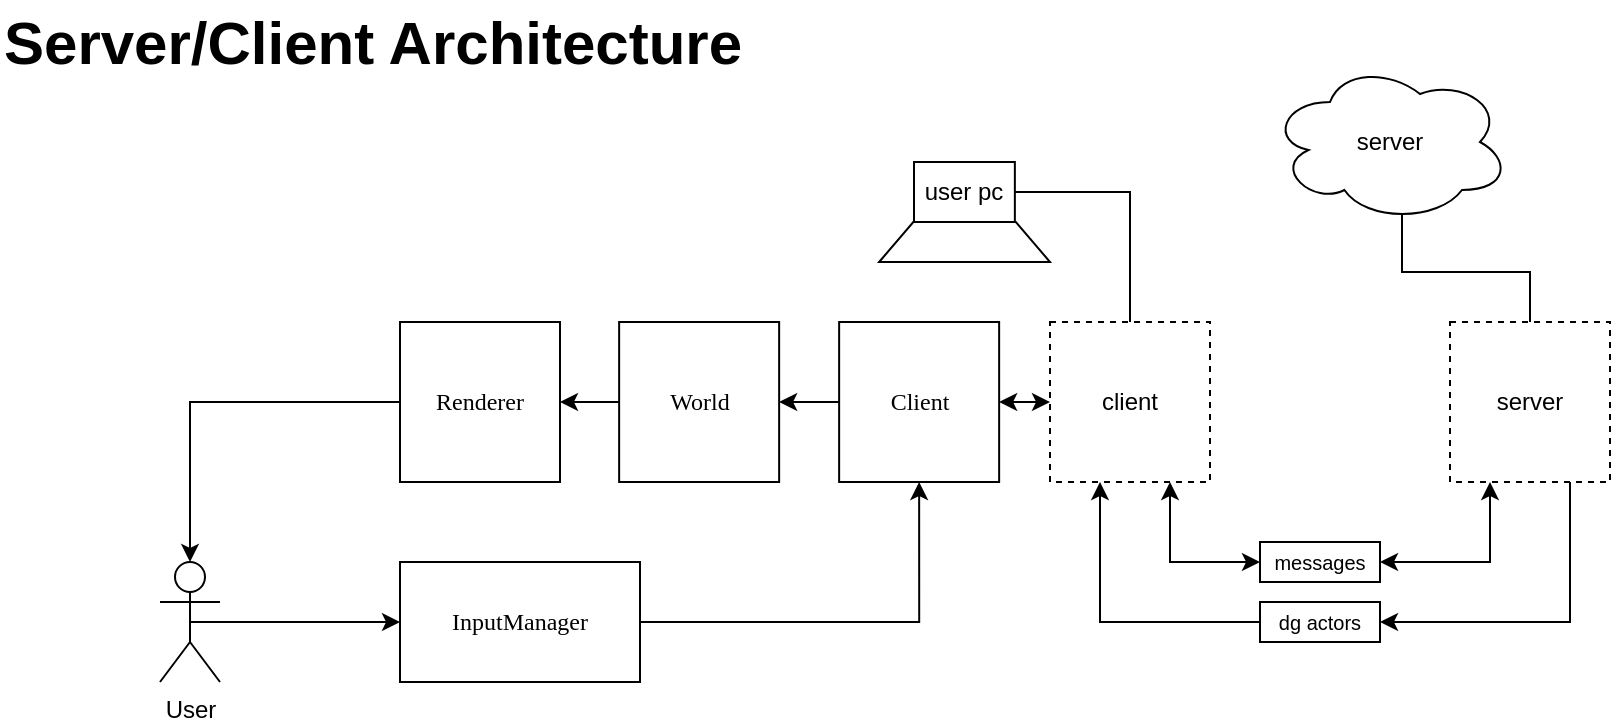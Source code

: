 <mxfile version="12.4.2" type="device" pages="1"><diagram id="RDQSFykM7-zqGPPUzzlx" name="Page-1"><mxGraphModel dx="905" dy="805" grid="1" gridSize="10" guides="1" tooltips="1" connect="1" arrows="1" fold="1" page="1" pageScale="1" pageWidth="827" pageHeight="1169" math="0" shadow="0"><root><mxCell id="0"/><mxCell id="1" parent="0"/><mxCell id="XGqBMintr5Px0yJvcS8a-64" style="edgeStyle=orthogonalEdgeStyle;rounded=0;orthogonalLoop=1;jettySize=auto;html=1;exitX=0;exitY=0.5;exitDx=0;exitDy=0;entryX=1;entryY=0.5;entryDx=0;entryDy=0;fontSize=12;startArrow=classic;startFill=1;" edge="1" parent="1" source="XGqBMintr5Px0yJvcS8a-31" target="XGqBMintr5Px0yJvcS8a-63"><mxGeometry relative="1" as="geometry"/></mxCell><mxCell id="XGqBMintr5Px0yJvcS8a-78" style="edgeStyle=orthogonalEdgeStyle;rounded=0;orthogonalLoop=1;jettySize=auto;html=1;exitX=0.75;exitY=1;exitDx=0;exitDy=0;entryX=0;entryY=0.5;entryDx=0;entryDy=0;startArrow=classic;startFill=1;fontSize=12;" edge="1" parent="1" source="XGqBMintr5Px0yJvcS8a-31" target="XGqBMintr5Px0yJvcS8a-77"><mxGeometry relative="1" as="geometry"/></mxCell><mxCell id="XGqBMintr5Px0yJvcS8a-31" value="client" style="whiteSpace=wrap;html=1;aspect=fixed;dashed=1;" vertex="1" parent="1"><mxGeometry x="525" y="160" width="80" height="80" as="geometry"/></mxCell><mxCell id="XGqBMintr5Px0yJvcS8a-56" style="edgeStyle=orthogonalEdgeStyle;rounded=0;orthogonalLoop=1;jettySize=auto;html=1;exitX=0.75;exitY=1;exitDx=0;exitDy=0;entryX=1;entryY=0.5;entryDx=0;entryDy=0;fontSize=12;" edge="1" parent="1" source="XGqBMintr5Px0yJvcS8a-32" target="XGqBMintr5Px0yJvcS8a-55"><mxGeometry relative="1" as="geometry"/></mxCell><mxCell id="XGqBMintr5Px0yJvcS8a-32" value="server" style="whiteSpace=wrap;html=1;aspect=fixed;dashed=1;" vertex="1" parent="1"><mxGeometry x="725" y="160" width="80" height="80" as="geometry"/></mxCell><mxCell id="XGqBMintr5Px0yJvcS8a-58" style="edgeStyle=orthogonalEdgeStyle;rounded=0;orthogonalLoop=1;jettySize=auto;html=1;exitX=0.55;exitY=0.95;exitDx=0;exitDy=0;exitPerimeter=0;entryX=0.5;entryY=0;entryDx=0;entryDy=0;fontSize=12;endArrow=none;endFill=0;" edge="1" parent="1" source="XGqBMintr5Px0yJvcS8a-38" target="XGqBMintr5Px0yJvcS8a-32"><mxGeometry relative="1" as="geometry"/></mxCell><mxCell id="XGqBMintr5Px0yJvcS8a-38" value="server" style="ellipse;shape=cloud;whiteSpace=wrap;html=1;" vertex="1" parent="1"><mxGeometry x="635" y="30" width="120" height="80" as="geometry"/></mxCell><mxCell id="XGqBMintr5Px0yJvcS8a-39" value="" style="shape=trapezoid;perimeter=trapezoidPerimeter;whiteSpace=wrap;html=1;" vertex="1" parent="1"><mxGeometry x="439.57" y="110" width="85.43" height="20" as="geometry"/></mxCell><mxCell id="XGqBMintr5Px0yJvcS8a-48" style="edgeStyle=orthogonalEdgeStyle;rounded=0;orthogonalLoop=1;jettySize=auto;html=1;exitX=1;exitY=0.5;exitDx=0;exitDy=0;entryX=0.5;entryY=0;entryDx=0;entryDy=0;fontSize=12;endArrow=none;endFill=0;" edge="1" parent="1" source="XGqBMintr5Px0yJvcS8a-40" target="XGqBMintr5Px0yJvcS8a-31"><mxGeometry relative="1" as="geometry"/></mxCell><mxCell id="XGqBMintr5Px0yJvcS8a-40" value="user pc" style="rounded=0;whiteSpace=wrap;html=1;" vertex="1" parent="1"><mxGeometry x="457" y="80" width="50.43" height="30" as="geometry"/></mxCell><mxCell id="XGqBMintr5Px0yJvcS8a-46" value="Server/Client Architecture" style="text;html=1;align=left;verticalAlign=middle;resizable=0;points=[];;autosize=1;fontStyle=1;fontSize=30;" vertex="1" parent="1"><mxGeometry y="-0.43" width="380" height="40" as="geometry"/></mxCell><mxCell id="XGqBMintr5Px0yJvcS8a-57" style="edgeStyle=orthogonalEdgeStyle;rounded=0;orthogonalLoop=1;jettySize=auto;html=1;exitX=0;exitY=0.5;exitDx=0;exitDy=0;fontSize=12;" edge="1" parent="1" source="XGqBMintr5Px0yJvcS8a-55"><mxGeometry relative="1" as="geometry"><mxPoint x="550" y="240" as="targetPoint"/><Array as="points"><mxPoint x="550" y="310"/><mxPoint x="550" y="240"/></Array></mxGeometry></mxCell><mxCell id="XGqBMintr5Px0yJvcS8a-55" value="dg actors" style="rounded=0;whiteSpace=wrap;html=1;labelBackgroundColor=none;fontSize=10;" vertex="1" parent="1"><mxGeometry x="630" y="300" width="60" height="20" as="geometry"/></mxCell><mxCell id="XGqBMintr5Px0yJvcS8a-67" style="edgeStyle=orthogonalEdgeStyle;rounded=0;orthogonalLoop=1;jettySize=auto;html=1;exitX=0;exitY=0.5;exitDx=0;exitDy=0;entryX=1;entryY=0.5;entryDx=0;entryDy=0;fontSize=12;" edge="1" parent="1" source="XGqBMintr5Px0yJvcS8a-59" target="XGqBMintr5Px0yJvcS8a-61"><mxGeometry relative="1" as="geometry"/></mxCell><mxCell id="XGqBMintr5Px0yJvcS8a-59" value="World" style="whiteSpace=wrap;html=1;aspect=fixed;labelBackgroundColor=none;fontSize=12;fontFamily=Lucida Console;" vertex="1" parent="1"><mxGeometry x="309.57" y="160" width="80" height="80" as="geometry"/></mxCell><mxCell id="XGqBMintr5Px0yJvcS8a-72" style="edgeStyle=orthogonalEdgeStyle;rounded=0;orthogonalLoop=1;jettySize=auto;html=1;exitX=0;exitY=0.5;exitDx=0;exitDy=0;entryX=0.5;entryY=0;entryDx=0;entryDy=0;entryPerimeter=0;fontSize=12;" edge="1" parent="1" source="XGqBMintr5Px0yJvcS8a-61" target="XGqBMintr5Px0yJvcS8a-66"><mxGeometry relative="1" as="geometry"/></mxCell><mxCell id="XGqBMintr5Px0yJvcS8a-61" value="Renderer" style="whiteSpace=wrap;html=1;aspect=fixed;labelBackgroundColor=none;fontSize=12;fontFamily=Lucida Console;" vertex="1" parent="1"><mxGeometry x="200" y="160" width="80" height="80" as="geometry"/></mxCell><mxCell id="XGqBMintr5Px0yJvcS8a-65" style="edgeStyle=orthogonalEdgeStyle;rounded=0;orthogonalLoop=1;jettySize=auto;html=1;exitX=0;exitY=0.5;exitDx=0;exitDy=0;entryX=1;entryY=0.5;entryDx=0;entryDy=0;fontSize=12;" edge="1" parent="1" source="XGqBMintr5Px0yJvcS8a-63" target="XGqBMintr5Px0yJvcS8a-59"><mxGeometry relative="1" as="geometry"/></mxCell><mxCell id="XGqBMintr5Px0yJvcS8a-63" value="Client" style="whiteSpace=wrap;html=1;aspect=fixed;labelBackgroundColor=none;fontSize=12;fontFamily=Lucida Console;" vertex="1" parent="1"><mxGeometry x="419.57" y="160" width="80" height="80" as="geometry"/></mxCell><mxCell id="XGqBMintr5Px0yJvcS8a-75" style="edgeStyle=orthogonalEdgeStyle;rounded=0;orthogonalLoop=1;jettySize=auto;html=1;exitX=0.5;exitY=0.5;exitDx=0;exitDy=0;exitPerimeter=0;entryX=0;entryY=0.5;entryDx=0;entryDy=0;fontSize=12;" edge="1" parent="1" source="XGqBMintr5Px0yJvcS8a-66"><mxGeometry relative="1" as="geometry"><mxPoint x="200" y="310" as="targetPoint"/></mxGeometry></mxCell><mxCell id="XGqBMintr5Px0yJvcS8a-66" value="User" style="shape=umlActor;verticalLabelPosition=bottom;labelBackgroundColor=none;verticalAlign=top;html=1;outlineConnect=0;fontSize=12;" vertex="1" parent="1"><mxGeometry x="80" y="280" width="30" height="60" as="geometry"/></mxCell><mxCell id="XGqBMintr5Px0yJvcS8a-76" style="edgeStyle=orthogonalEdgeStyle;rounded=0;orthogonalLoop=1;jettySize=auto;html=1;exitX=1;exitY=0.5;exitDx=0;exitDy=0;entryX=0.5;entryY=1;entryDx=0;entryDy=0;fontSize=12;" edge="1" parent="1" source="XGqBMintr5Px0yJvcS8a-84" target="XGqBMintr5Px0yJvcS8a-63"><mxGeometry relative="1" as="geometry"><mxPoint x="280" y="310" as="sourcePoint"/></mxGeometry></mxCell><mxCell id="XGqBMintr5Px0yJvcS8a-79" style="edgeStyle=orthogonalEdgeStyle;rounded=0;orthogonalLoop=1;jettySize=auto;html=1;exitX=1;exitY=0.5;exitDx=0;exitDy=0;entryX=0.25;entryY=1;entryDx=0;entryDy=0;startArrow=classic;startFill=1;fontSize=12;" edge="1" parent="1" source="XGqBMintr5Px0yJvcS8a-77" target="XGqBMintr5Px0yJvcS8a-32"><mxGeometry relative="1" as="geometry"/></mxCell><mxCell id="XGqBMintr5Px0yJvcS8a-77" value="messages" style="rounded=0;whiteSpace=wrap;html=1;labelBackgroundColor=none;fontSize=10;" vertex="1" parent="1"><mxGeometry x="630" y="270" width="60" height="20" as="geometry"/></mxCell><mxCell id="XGqBMintr5Px0yJvcS8a-84" value="InputManager" style="rounded=0;whiteSpace=wrap;html=1;labelBackgroundColor=none;fontFamily=Lucida Console;fontSize=12;align=center;" vertex="1" parent="1"><mxGeometry x="200" y="280" width="120" height="60" as="geometry"/></mxCell></root></mxGraphModel></diagram></mxfile>